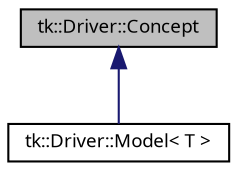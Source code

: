 digraph "tk::Driver::Concept"
{
 // INTERACTIVE_SVG=YES
  bgcolor="transparent";
  edge [fontname="sans-serif",fontsize="9",labelfontname="sans-serif",labelfontsize="9"];
  node [fontname="sans-serif",fontsize="9",shape=record];
  Node1 [label="tk::Driver::Concept",height=0.2,width=0.4,color="black", fillcolor="grey75", style="filled", fontcolor="black"];
  Node1 -> Node2 [dir="back",color="midnightblue",fontsize="9",style="solid",fontname="sans-serif"];
  Node2 [label="tk::Driver::Model\< T \>",height=0.2,width=0.4,color="black",URL="$structtk_1_1_driver_1_1_model.html"];
}
